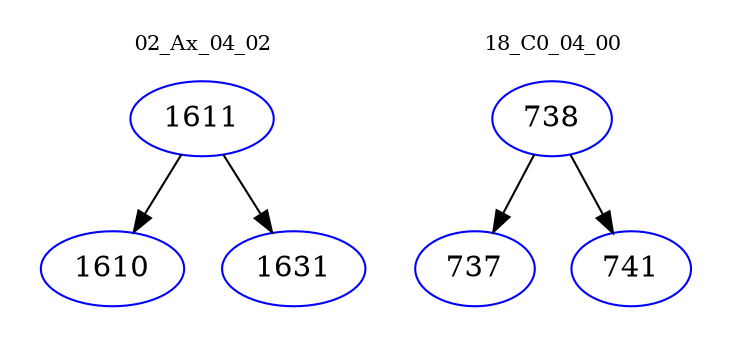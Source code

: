 digraph{
subgraph cluster_0 {
color = white
label = "02_Ax_04_02";
fontsize=10;
T0_1611 [label="1611", color="blue"]
T0_1611 -> T0_1610 [color="black"]
T0_1610 [label="1610", color="blue"]
T0_1611 -> T0_1631 [color="black"]
T0_1631 [label="1631", color="blue"]
}
subgraph cluster_1 {
color = white
label = "18_C0_04_00";
fontsize=10;
T1_738 [label="738", color="blue"]
T1_738 -> T1_737 [color="black"]
T1_737 [label="737", color="blue"]
T1_738 -> T1_741 [color="black"]
T1_741 [label="741", color="blue"]
}
}
